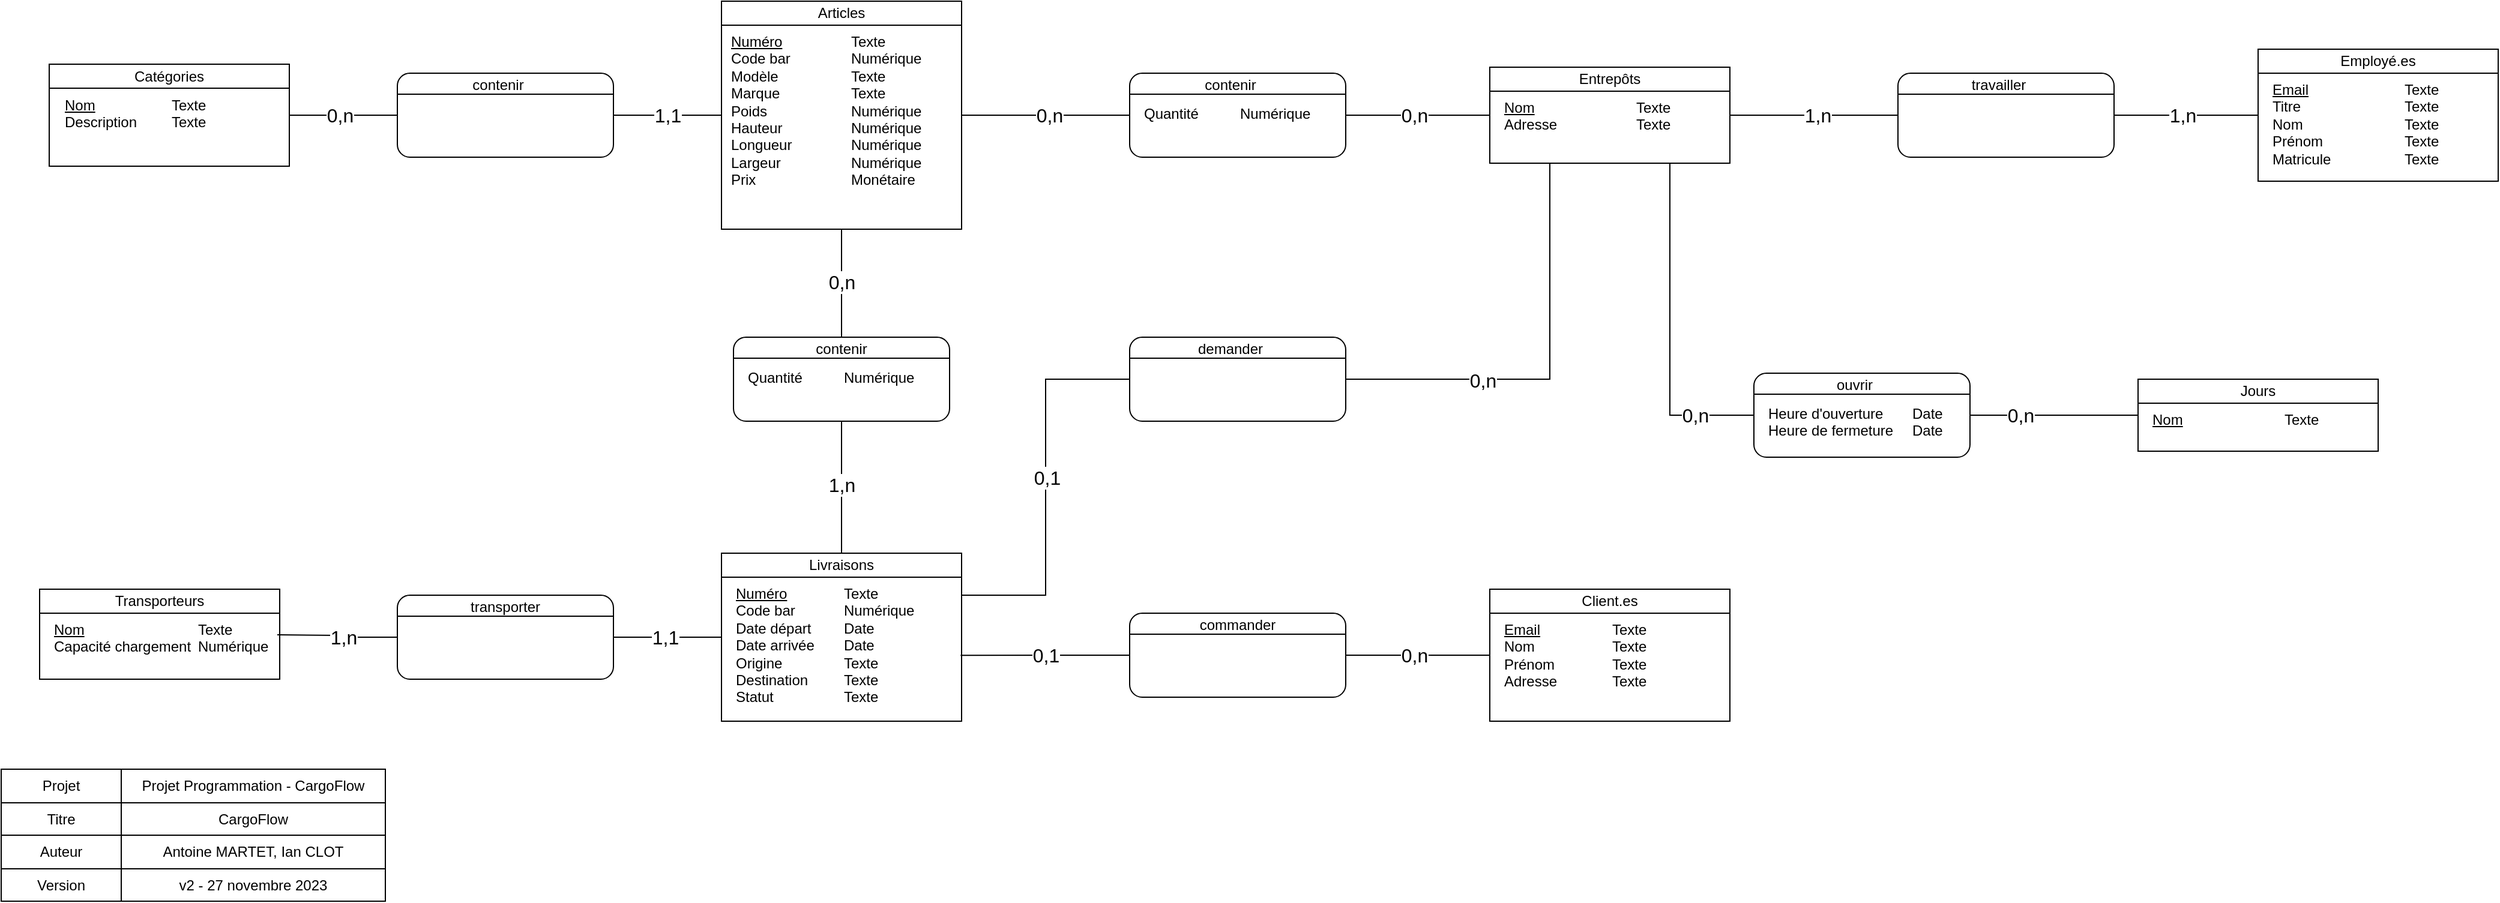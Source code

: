<mxfile version="22.0.2" type="device">
  <diagram name="Page-1" id="2ca16b54-16f6-2749-3443-fa8db7711227">
    <mxGraphModel dx="838" dy="982" grid="1" gridSize="10" guides="1" tooltips="1" connect="1" arrows="1" fold="1" page="1" pageScale="1" pageWidth="1100" pageHeight="850" background="#ffffff" math="0" shadow="0">
      <root>
        <mxCell id="0" />
        <mxCell id="1" parent="0" />
        <mxCell id="2ed32ef02a7f4228-1" value="&lt;div style=&quot;box-sizing: border-box ; width: 100% ; padding: 2px&quot;&gt;&lt;br&gt;&lt;/div&gt;" style="verticalAlign=top;align=center;overflow=fill;html=1;rounded=0;shadow=0;comic=0;labelBackgroundColor=none;strokeColor=#000000;strokeWidth=1;fillColor=#ffffff;fontFamily=Verdana;fontSize=12;fontColor=#000000;" parent="1" vertex="1">
          <mxGeometry x="90" y="102.5" width="200" height="85" as="geometry" />
        </mxCell>
        <mxCell id="2ed32ef02a7f4228-18" style="edgeStyle=orthogonalEdgeStyle;html=1;labelBackgroundColor=none;startArrow=none;endArrow=none;fontFamily=Verdana;fontSize=12;align=left;exitX=1;exitY=0.5;exitDx=0;exitDy=0;entryX=0;entryY=0.5;entryDx=0;entryDy=0;startFill=0;endFill=0;rounded=0;" parent="1" source="2ed32ef02a7f4228-1" target="Gy9qdy7r6_L6vcuzWhop-12" edge="1">
          <mxGeometry relative="1" as="geometry">
            <mxPoint x="410" y="145" as="targetPoint" />
          </mxGeometry>
        </mxCell>
        <mxCell id="Gy9qdy7r6_L6vcuzWhop-9" value="0,n" style="text;html=1;resizable=0;points=[];align=center;verticalAlign=middle;labelBackgroundColor=#ffffff;direction=south;fontSize=16;" parent="2ed32ef02a7f4228-18" vertex="1" connectable="0">
          <mxGeometry x="-0.77" y="-1" relative="1" as="geometry">
            <mxPoint x="31" y="-1" as="offset" />
          </mxGeometry>
        </mxCell>
        <mxCell id="Gy9qdy7r6_L6vcuzWhop-12" value="&lt;div style=&quot;box-sizing: border-box ; width: 100% ; padding: 2px&quot;&gt;&lt;br&gt;&lt;/div&gt;" style="verticalAlign=top;align=center;overflow=fill;html=1;rounded=1;shadow=0;comic=0;labelBackgroundColor=none;strokeColor=#000000;strokeWidth=1;fillColor=#ffffff;fontFamily=Verdana;fontSize=12;fontColor=#000000;" parent="1" vertex="1">
          <mxGeometry x="380" y="110" width="180" height="70" as="geometry" />
        </mxCell>
        <mxCell id="Gy9qdy7r6_L6vcuzWhop-17" value="" style="edgeStyle=orthogonalEdgeStyle;rounded=0;orthogonalLoop=1;jettySize=auto;html=1;startArrow=none;startFill=0;endArrow=none;endFill=0;" parent="1" source="Gy9qdy7r6_L6vcuzWhop-16" target="Gy9qdy7r6_L6vcuzWhop-12" edge="1">
          <mxGeometry relative="1" as="geometry" />
        </mxCell>
        <mxCell id="Gy9qdy7r6_L6vcuzWhop-19" value="1,1" style="text;html=1;resizable=0;points=[];align=center;verticalAlign=middle;labelBackgroundColor=#ffffff;fontSize=16;" parent="Gy9qdy7r6_L6vcuzWhop-17" vertex="1" connectable="0">
          <mxGeometry x="-0.646" relative="1" as="geometry">
            <mxPoint x="-29" as="offset" />
          </mxGeometry>
        </mxCell>
        <mxCell id="Gy9qdy7r6_L6vcuzWhop-16" value="&lt;div style=&quot;box-sizing: border-box ; width: 100% ; padding: 2px&quot;&gt;&lt;br&gt;&lt;/div&gt;" style="verticalAlign=top;align=center;overflow=fill;html=1;rounded=0;shadow=0;comic=0;labelBackgroundColor=none;strokeColor=#000000;strokeWidth=1;fillColor=#ffffff;fontFamily=Verdana;fontSize=12;fontColor=#000000;" parent="1" vertex="1">
          <mxGeometry x="650" y="50" width="200" height="190" as="geometry" />
        </mxCell>
        <mxCell id="SjU_2BTI9DgWFUzOwO9X-2" value="Catégories" style="rounded=0;whiteSpace=wrap;html=1;" parent="1" vertex="1">
          <mxGeometry x="90" y="102.5" width="200" height="20" as="geometry" />
        </mxCell>
        <mxCell id="SjU_2BTI9DgWFUzOwO9X-3" value="Articles" style="rounded=0;whiteSpace=wrap;html=1;" parent="1" vertex="1">
          <mxGeometry x="650" y="50" width="200" height="20" as="geometry" />
        </mxCell>
        <mxCell id="SjU_2BTI9DgWFUzOwO9X-4" value="&lt;u&gt;Nom&lt;/u&gt;&lt;br&gt;Description" style="text;html=1;strokeColor=none;fillColor=none;align=left;verticalAlign=top;whiteSpace=wrap;rounded=0;" parent="1" vertex="1">
          <mxGeometry x="101" y="122.5" width="90" height="55" as="geometry" />
        </mxCell>
        <mxCell id="SjU_2BTI9DgWFUzOwO9X-6" value="Texte&lt;br&gt;Texte" style="text;html=1;strokeColor=none;fillColor=none;align=left;verticalAlign=top;whiteSpace=wrap;rounded=0;" parent="1" vertex="1">
          <mxGeometry x="190" y="122.5" width="100" height="55" as="geometry" />
        </mxCell>
        <mxCell id="SjU_2BTI9DgWFUzOwO9X-8" value="&lt;u&gt;Numéro&lt;/u&gt;&lt;br&gt;Code bar&lt;br&gt;Modèle&lt;br&gt;Marque&lt;br&gt;Poids&lt;br&gt;Hauteur&lt;br&gt;Longueur&lt;br&gt;Largeur&lt;br&gt;Prix" style="text;html=1;strokeColor=none;fillColor=none;align=left;verticalAlign=top;whiteSpace=wrap;rounded=0;" parent="1" vertex="1">
          <mxGeometry x="656" y="70" width="94" height="160" as="geometry" />
        </mxCell>
        <mxCell id="SjU_2BTI9DgWFUzOwO9X-10" value="Texte&lt;br&gt;Numérique&lt;br&gt;Texte&lt;br&gt;Texte&lt;br&gt;Numérique&lt;br&gt;Numérique&lt;br&gt;Numérique&lt;br&gt;Numérique&lt;br&gt;Monétaire" style="text;html=1;strokeColor=none;fillColor=none;align=left;verticalAlign=top;whiteSpace=wrap;rounded=0;" parent="1" vertex="1">
          <mxGeometry x="756" y="70" width="90" height="160" as="geometry" />
        </mxCell>
        <mxCell id="SjU_2BTI9DgWFUzOwO9X-13" value="" style="endArrow=none;html=1;entryX=1;entryY=0.25;entryDx=0;entryDy=0;exitX=0;exitY=0.25;exitDx=0;exitDy=0;" parent="1" source="Gy9qdy7r6_L6vcuzWhop-12" target="Gy9qdy7r6_L6vcuzWhop-12" edge="1">
          <mxGeometry width="50" height="50" relative="1" as="geometry">
            <mxPoint x="100" y="260" as="sourcePoint" />
            <mxPoint x="150" y="210" as="targetPoint" />
          </mxGeometry>
        </mxCell>
        <mxCell id="SjU_2BTI9DgWFUzOwO9X-14" value="contenir" style="text;html=1;strokeColor=none;fillColor=none;align=center;verticalAlign=middle;whiteSpace=wrap;rounded=0;" parent="1" vertex="1">
          <mxGeometry x="404" y="110" width="120" height="20" as="geometry" />
        </mxCell>
        <mxCell id="T0Hc3pSAEqjk6suuljC6-1" value="" style="shape=table;html=1;whiteSpace=wrap;startSize=0;container=1;collapsible=0;childLayout=tableLayout;" parent="1" vertex="1">
          <mxGeometry x="50" y="690" width="320" height="110" as="geometry" />
        </mxCell>
        <mxCell id="T0Hc3pSAEqjk6suuljC6-2" value="" style="shape=partialRectangle;html=1;whiteSpace=wrap;collapsible=0;dropTarget=0;pointerEvents=0;fillColor=none;top=0;left=0;bottom=0;right=0;points=[[0,0.5],[1,0.5]];portConstraint=eastwest;" parent="T0Hc3pSAEqjk6suuljC6-1" vertex="1">
          <mxGeometry width="320" height="28" as="geometry" />
        </mxCell>
        <mxCell id="T0Hc3pSAEqjk6suuljC6-3" value="Projet" style="shape=partialRectangle;html=1;whiteSpace=wrap;connectable=0;overflow=hidden;fillColor=none;top=0;left=0;bottom=0;right=0;" parent="T0Hc3pSAEqjk6suuljC6-2" vertex="1">
          <mxGeometry width="100" height="28" as="geometry">
            <mxRectangle width="100" height="28" as="alternateBounds" />
          </mxGeometry>
        </mxCell>
        <mxCell id="T0Hc3pSAEqjk6suuljC6-4" value="Projet Programmation - CargoFlow" style="shape=partialRectangle;html=1;whiteSpace=wrap;connectable=0;overflow=hidden;fillColor=none;top=0;left=0;bottom=0;right=0;" parent="T0Hc3pSAEqjk6suuljC6-2" vertex="1">
          <mxGeometry x="100" width="220" height="28" as="geometry">
            <mxRectangle width="220" height="28" as="alternateBounds" />
          </mxGeometry>
        </mxCell>
        <mxCell id="T0Hc3pSAEqjk6suuljC6-5" value="" style="shape=partialRectangle;html=1;whiteSpace=wrap;collapsible=0;dropTarget=0;pointerEvents=0;fillColor=none;top=0;left=0;bottom=0;right=0;points=[[0,0.5],[1,0.5]];portConstraint=eastwest;" parent="T0Hc3pSAEqjk6suuljC6-1" vertex="1">
          <mxGeometry y="28" width="320" height="27" as="geometry" />
        </mxCell>
        <mxCell id="T0Hc3pSAEqjk6suuljC6-6" value="Titre" style="shape=partialRectangle;html=1;whiteSpace=wrap;connectable=0;overflow=hidden;fillColor=none;top=0;left=0;bottom=0;right=0;" parent="T0Hc3pSAEqjk6suuljC6-5" vertex="1">
          <mxGeometry width="100" height="27" as="geometry">
            <mxRectangle width="100" height="27" as="alternateBounds" />
          </mxGeometry>
        </mxCell>
        <mxCell id="T0Hc3pSAEqjk6suuljC6-7" value="CargoFlow" style="shape=partialRectangle;html=1;whiteSpace=wrap;connectable=0;overflow=hidden;fillColor=none;top=0;left=0;bottom=0;right=0;" parent="T0Hc3pSAEqjk6suuljC6-5" vertex="1">
          <mxGeometry x="100" width="220" height="27" as="geometry">
            <mxRectangle width="220" height="27" as="alternateBounds" />
          </mxGeometry>
        </mxCell>
        <mxCell id="T0Hc3pSAEqjk6suuljC6-8" value="" style="shape=partialRectangle;html=1;whiteSpace=wrap;collapsible=0;dropTarget=0;pointerEvents=0;fillColor=none;top=0;left=0;bottom=0;right=0;points=[[0,0.5],[1,0.5]];portConstraint=eastwest;" parent="T0Hc3pSAEqjk6suuljC6-1" vertex="1">
          <mxGeometry y="55" width="320" height="28" as="geometry" />
        </mxCell>
        <mxCell id="T0Hc3pSAEqjk6suuljC6-9" value="Auteur" style="shape=partialRectangle;html=1;whiteSpace=wrap;connectable=0;overflow=hidden;fillColor=none;top=0;left=0;bottom=0;right=0;" parent="T0Hc3pSAEqjk6suuljC6-8" vertex="1">
          <mxGeometry width="100" height="28" as="geometry">
            <mxRectangle width="100" height="28" as="alternateBounds" />
          </mxGeometry>
        </mxCell>
        <mxCell id="T0Hc3pSAEqjk6suuljC6-10" value="Antoine MARTET, Ian CLOT" style="shape=partialRectangle;html=1;whiteSpace=wrap;connectable=0;overflow=hidden;fillColor=none;top=0;left=0;bottom=0;right=0;" parent="T0Hc3pSAEqjk6suuljC6-8" vertex="1">
          <mxGeometry x="100" width="220" height="28" as="geometry">
            <mxRectangle width="220" height="28" as="alternateBounds" />
          </mxGeometry>
        </mxCell>
        <mxCell id="T0Hc3pSAEqjk6suuljC6-11" value="" style="shape=partialRectangle;html=1;whiteSpace=wrap;collapsible=0;dropTarget=0;pointerEvents=0;fillColor=none;top=0;left=0;bottom=0;right=0;points=[[0,0.5],[1,0.5]];portConstraint=eastwest;" parent="T0Hc3pSAEqjk6suuljC6-1" vertex="1">
          <mxGeometry y="83" width="320" height="27" as="geometry" />
        </mxCell>
        <mxCell id="T0Hc3pSAEqjk6suuljC6-12" value="Version" style="shape=partialRectangle;html=1;whiteSpace=wrap;connectable=0;overflow=hidden;fillColor=none;top=0;left=0;bottom=0;right=0;" parent="T0Hc3pSAEqjk6suuljC6-11" vertex="1">
          <mxGeometry width="100" height="27" as="geometry">
            <mxRectangle width="100" height="27" as="alternateBounds" />
          </mxGeometry>
        </mxCell>
        <mxCell id="T0Hc3pSAEqjk6suuljC6-13" value="v2 - 27 novembre 2023" style="shape=partialRectangle;html=1;whiteSpace=wrap;connectable=0;overflow=hidden;fillColor=none;top=0;left=0;bottom=0;right=0;" parent="T0Hc3pSAEqjk6suuljC6-11" vertex="1">
          <mxGeometry x="100" width="220" height="27" as="geometry">
            <mxRectangle width="220" height="27" as="alternateBounds" />
          </mxGeometry>
        </mxCell>
        <mxCell id="R8tKFMvCGS2btZRlcv_9-1" value="&lt;div style=&quot;box-sizing: border-box ; width: 100% ; padding: 2px&quot;&gt;&lt;br&gt;&lt;/div&gt;" style="verticalAlign=top;align=center;overflow=fill;html=1;rounded=1;shadow=0;comic=0;labelBackgroundColor=none;strokeColor=#000000;strokeWidth=1;fillColor=#ffffff;fontFamily=Verdana;fontSize=12;fontColor=#000000;" parent="1" vertex="1">
          <mxGeometry x="990" y="110" width="180" height="70" as="geometry" />
        </mxCell>
        <mxCell id="R8tKFMvCGS2btZRlcv_9-4" value="" style="endArrow=none;html=1;entryX=1;entryY=0.25;entryDx=0;entryDy=0;exitX=0;exitY=0.25;exitDx=0;exitDy=0;" parent="1" source="R8tKFMvCGS2btZRlcv_9-1" target="R8tKFMvCGS2btZRlcv_9-1" edge="1">
          <mxGeometry width="50" height="50" relative="1" as="geometry">
            <mxPoint x="710" y="260" as="sourcePoint" />
            <mxPoint x="760" y="210" as="targetPoint" />
          </mxGeometry>
        </mxCell>
        <mxCell id="R8tKFMvCGS2btZRlcv_9-5" value="contenir" style="text;html=1;strokeColor=none;fillColor=none;align=center;verticalAlign=middle;whiteSpace=wrap;rounded=0;" parent="1" vertex="1">
          <mxGeometry x="1014" y="110" width="120" height="20" as="geometry" />
        </mxCell>
        <mxCell id="R8tKFMvCGS2btZRlcv_9-6" value="&lt;div style=&quot;box-sizing: border-box ; width: 100% ; padding: 2px&quot;&gt;&lt;br&gt;&lt;/div&gt;" style="verticalAlign=top;align=center;overflow=fill;html=1;rounded=1;shadow=0;comic=0;labelBackgroundColor=none;strokeColor=#000000;strokeWidth=1;fillColor=#ffffff;fontFamily=Verdana;fontSize=12;fontColor=#000000;" parent="1" vertex="1">
          <mxGeometry x="660" y="330" width="180" height="70" as="geometry" />
        </mxCell>
        <mxCell id="R8tKFMvCGS2btZRlcv_9-9" value="" style="endArrow=none;html=1;entryX=1;entryY=0.25;entryDx=0;entryDy=0;exitX=0;exitY=0.25;exitDx=0;exitDy=0;" parent="1" source="R8tKFMvCGS2btZRlcv_9-6" target="R8tKFMvCGS2btZRlcv_9-6" edge="1">
          <mxGeometry width="50" height="50" relative="1" as="geometry">
            <mxPoint x="380" y="480" as="sourcePoint" />
            <mxPoint x="430" y="430" as="targetPoint" />
          </mxGeometry>
        </mxCell>
        <mxCell id="R8tKFMvCGS2btZRlcv_9-10" value="contenir" style="text;html=1;strokeColor=none;fillColor=none;align=center;verticalAlign=middle;whiteSpace=wrap;rounded=0;" parent="1" vertex="1">
          <mxGeometry x="690" y="330" width="120" height="20" as="geometry" />
        </mxCell>
        <mxCell id="R8tKFMvCGS2btZRlcv_9-11" value="&lt;div style=&quot;box-sizing: border-box ; width: 100% ; padding: 2px&quot;&gt;&lt;br&gt;&lt;/div&gt;" style="verticalAlign=top;align=center;overflow=fill;html=1;rounded=1;shadow=0;comic=0;labelBackgroundColor=none;strokeColor=#000000;strokeWidth=1;fillColor=#ffffff;fontFamily=Verdana;fontSize=12;fontColor=#000000;" parent="1" vertex="1">
          <mxGeometry x="990" y="560" width="180" height="70" as="geometry" />
        </mxCell>
        <mxCell id="R8tKFMvCGS2btZRlcv_9-14" value="" style="endArrow=none;html=1;entryX=1;entryY=0.25;entryDx=0;entryDy=0;exitX=0;exitY=0.25;exitDx=0;exitDy=0;" parent="1" source="R8tKFMvCGS2btZRlcv_9-11" target="R8tKFMvCGS2btZRlcv_9-11" edge="1">
          <mxGeometry width="50" height="50" relative="1" as="geometry">
            <mxPoint x="702" y="680" as="sourcePoint" />
            <mxPoint x="752" y="630" as="targetPoint" />
          </mxGeometry>
        </mxCell>
        <mxCell id="R8tKFMvCGS2btZRlcv_9-15" value="commander" style="text;html=1;strokeColor=none;fillColor=none;align=center;verticalAlign=middle;whiteSpace=wrap;rounded=0;" parent="1" vertex="1">
          <mxGeometry x="1020" y="560" width="120" height="20" as="geometry" />
        </mxCell>
        <mxCell id="R8tKFMvCGS2btZRlcv_9-16" value="&lt;div style=&quot;box-sizing: border-box ; width: 100% ; padding: 2px&quot;&gt;&lt;br&gt;&lt;/div&gt;" style="verticalAlign=top;align=center;overflow=fill;html=1;rounded=1;shadow=0;comic=0;labelBackgroundColor=none;strokeColor=#000000;strokeWidth=1;fillColor=#ffffff;fontFamily=Verdana;fontSize=12;fontColor=#000000;" parent="1" vertex="1">
          <mxGeometry x="990" y="330" width="180" height="70" as="geometry" />
        </mxCell>
        <mxCell id="R8tKFMvCGS2btZRlcv_9-19" value="" style="endArrow=none;html=1;entryX=1;entryY=0.25;entryDx=0;entryDy=0;exitX=0;exitY=0.25;exitDx=0;exitDy=0;" parent="1" source="R8tKFMvCGS2btZRlcv_9-16" target="R8tKFMvCGS2btZRlcv_9-16" edge="1">
          <mxGeometry width="50" height="50" relative="1" as="geometry">
            <mxPoint x="710" y="480" as="sourcePoint" />
            <mxPoint x="760" y="430" as="targetPoint" />
          </mxGeometry>
        </mxCell>
        <mxCell id="R8tKFMvCGS2btZRlcv_9-20" value="demander" style="text;html=1;strokeColor=none;fillColor=none;align=center;verticalAlign=middle;whiteSpace=wrap;rounded=0;" parent="1" vertex="1">
          <mxGeometry x="1014" y="330" width="120" height="20" as="geometry" />
        </mxCell>
        <mxCell id="R8tKFMvCGS2btZRlcv_9-21" value="&lt;div style=&quot;box-sizing: border-box ; width: 100% ; padding: 2px&quot;&gt;&lt;br&gt;&lt;/div&gt;" style="verticalAlign=top;align=center;overflow=fill;html=1;rounded=0;shadow=0;comic=0;labelBackgroundColor=none;strokeColor=#000000;strokeWidth=1;fillColor=#ffffff;fontFamily=Verdana;fontSize=12;fontColor=#000000;" parent="1" vertex="1">
          <mxGeometry x="650" y="510" width="200" height="140" as="geometry" />
        </mxCell>
        <mxCell id="R8tKFMvCGS2btZRlcv_9-22" value="Livraisons" style="rounded=0;whiteSpace=wrap;html=1;" parent="1" vertex="1">
          <mxGeometry x="650" y="510" width="200" height="20" as="geometry" />
        </mxCell>
        <mxCell id="R8tKFMvCGS2btZRlcv_9-23" value="&lt;u&gt;Numéro&lt;/u&gt;&lt;br&gt;Code bar&lt;br&gt;Date départ&lt;br&gt;Date arrivée&lt;br&gt;Origine&lt;br&gt;Destination&lt;br&gt;Statut" style="text;html=1;strokeColor=none;fillColor=none;align=left;verticalAlign=top;whiteSpace=wrap;rounded=0;" parent="1" vertex="1">
          <mxGeometry x="660" y="530" width="90" height="110" as="geometry" />
        </mxCell>
        <mxCell id="R8tKFMvCGS2btZRlcv_9-24" value="Texte&lt;br&gt;Numérique&lt;br&gt;Date&lt;br&gt;Date&lt;br&gt;Texte&lt;br&gt;Texte&lt;br&gt;Texte" style="text;html=1;strokeColor=none;fillColor=none;align=left;verticalAlign=top;whiteSpace=wrap;rounded=0;" parent="1" vertex="1">
          <mxGeometry x="750" y="530" width="90" height="110" as="geometry" />
        </mxCell>
        <mxCell id="R8tKFMvCGS2btZRlcv_9-25" value="&lt;div style=&quot;box-sizing: border-box ; width: 100% ; padding: 2px&quot;&gt;&lt;br&gt;&lt;/div&gt;" style="verticalAlign=top;align=center;overflow=fill;html=1;rounded=0;shadow=0;comic=0;labelBackgroundColor=none;strokeColor=#000000;strokeWidth=1;fillColor=#ffffff;fontFamily=Verdana;fontSize=12;fontColor=#000000;" parent="1" vertex="1">
          <mxGeometry x="1290" y="105" width="200" height="80" as="geometry" />
        </mxCell>
        <mxCell id="R8tKFMvCGS2btZRlcv_9-26" value="Entrepôts" style="rounded=0;whiteSpace=wrap;html=1;" parent="1" vertex="1">
          <mxGeometry x="1290" y="105" width="200" height="20" as="geometry" />
        </mxCell>
        <mxCell id="R8tKFMvCGS2btZRlcv_9-27" value="&lt;u&gt;Nom&lt;/u&gt;&lt;br&gt;Adresse" style="text;html=1;strokeColor=none;fillColor=none;align=left;verticalAlign=top;whiteSpace=wrap;rounded=0;" parent="1" vertex="1">
          <mxGeometry x="1300" y="125" width="110" height="40" as="geometry" />
        </mxCell>
        <mxCell id="R8tKFMvCGS2btZRlcv_9-28" value="Texte&lt;br&gt;Texte" style="text;html=1;strokeColor=none;fillColor=none;align=left;verticalAlign=top;whiteSpace=wrap;rounded=0;" parent="1" vertex="1">
          <mxGeometry x="1410" y="125" width="70" height="50" as="geometry" />
        </mxCell>
        <mxCell id="R8tKFMvCGS2btZRlcv_9-29" value="&lt;div style=&quot;box-sizing: border-box ; width: 100% ; padding: 2px&quot;&gt;&lt;br&gt;&lt;/div&gt;" style="verticalAlign=top;align=center;overflow=fill;html=1;rounded=0;shadow=0;comic=0;labelBackgroundColor=none;strokeColor=#000000;strokeWidth=1;fillColor=#ffffff;fontFamily=Verdana;fontSize=12;fontColor=#000000;" parent="1" vertex="1">
          <mxGeometry x="1290" y="540" width="200" height="110" as="geometry" />
        </mxCell>
        <mxCell id="R8tKFMvCGS2btZRlcv_9-30" value="Client.es" style="rounded=0;whiteSpace=wrap;html=1;" parent="1" vertex="1">
          <mxGeometry x="1290" y="540" width="200" height="20" as="geometry" />
        </mxCell>
        <mxCell id="R8tKFMvCGS2btZRlcv_9-31" value="&lt;u&gt;Email&lt;/u&gt;&lt;br&gt;Nom&lt;br&gt;Prénom&lt;br&gt;Adresse" style="text;html=1;strokeColor=none;fillColor=none;align=left;verticalAlign=top;whiteSpace=wrap;rounded=0;" parent="1" vertex="1">
          <mxGeometry x="1300" y="560" width="90" height="80" as="geometry" />
        </mxCell>
        <mxCell id="R8tKFMvCGS2btZRlcv_9-32" value="Texte&lt;br&gt;Texte&lt;br&gt;Texte&lt;br&gt;Texte" style="text;html=1;strokeColor=none;fillColor=none;align=left;verticalAlign=top;whiteSpace=wrap;rounded=0;" parent="1" vertex="1">
          <mxGeometry x="1390" y="560" width="100" height="80" as="geometry" />
        </mxCell>
        <mxCell id="R8tKFMvCGS2btZRlcv_9-33" value="" style="edgeStyle=orthogonalEdgeStyle;rounded=0;orthogonalLoop=1;jettySize=auto;html=1;startArrow=none;startFill=0;endArrow=none;endFill=0;exitX=0.5;exitY=1;exitDx=0;exitDy=0;entryX=0.5;entryY=0;entryDx=0;entryDy=0;" parent="1" source="Gy9qdy7r6_L6vcuzWhop-16" target="R8tKFMvCGS2btZRlcv_9-6" edge="1">
          <mxGeometry relative="1" as="geometry">
            <mxPoint x="720" y="280" as="sourcePoint" />
            <mxPoint x="590" y="280" as="targetPoint" />
          </mxGeometry>
        </mxCell>
        <mxCell id="R8tKFMvCGS2btZRlcv_9-34" value="0,n" style="text;html=1;resizable=0;points=[];align=center;verticalAlign=middle;labelBackgroundColor=#ffffff;fontSize=16;" parent="R8tKFMvCGS2btZRlcv_9-33" vertex="1" connectable="0">
          <mxGeometry x="-0.646" relative="1" as="geometry">
            <mxPoint y="28" as="offset" />
          </mxGeometry>
        </mxCell>
        <mxCell id="R8tKFMvCGS2btZRlcv_9-35" value="" style="edgeStyle=orthogonalEdgeStyle;rounded=0;orthogonalLoop=1;jettySize=auto;html=1;startArrow=none;startFill=0;endArrow=none;endFill=0;exitX=0.5;exitY=1;exitDx=0;exitDy=0;entryX=0.5;entryY=0;entryDx=0;entryDy=0;" parent="1" source="R8tKFMvCGS2btZRlcv_9-6" target="R8tKFMvCGS2btZRlcv_9-22" edge="1">
          <mxGeometry relative="1" as="geometry">
            <mxPoint x="734" y="440" as="sourcePoint" />
            <mxPoint x="604" y="440" as="targetPoint" />
          </mxGeometry>
        </mxCell>
        <mxCell id="R8tKFMvCGS2btZRlcv_9-36" value="1,n" style="text;html=1;resizable=0;points=[];align=center;verticalAlign=middle;labelBackgroundColor=#ffffff;fontSize=16;" parent="R8tKFMvCGS2btZRlcv_9-35" vertex="1" connectable="0">
          <mxGeometry x="-0.646" relative="1" as="geometry">
            <mxPoint y="33" as="offset" />
          </mxGeometry>
        </mxCell>
        <mxCell id="R8tKFMvCGS2btZRlcv_9-37" value="" style="edgeStyle=orthogonalEdgeStyle;rounded=0;orthogonalLoop=1;jettySize=auto;html=1;startArrow=none;startFill=0;endArrow=none;endFill=0;exitX=0.25;exitY=1;exitDx=0;exitDy=0;entryX=1;entryY=0.5;entryDx=0;entryDy=0;" parent="1" source="R8tKFMvCGS2btZRlcv_9-25" target="R8tKFMvCGS2btZRlcv_9-16" edge="1">
          <mxGeometry relative="1" as="geometry">
            <mxPoint x="1440" y="250" as="sourcePoint" />
            <mxPoint x="1230" y="360" as="targetPoint" />
          </mxGeometry>
        </mxCell>
        <mxCell id="R8tKFMvCGS2btZRlcv_9-38" value="0,n" style="text;html=1;resizable=0;points=[];align=center;verticalAlign=middle;labelBackgroundColor=#ffffff;fontSize=16;" parent="R8tKFMvCGS2btZRlcv_9-37" vertex="1" connectable="0">
          <mxGeometry x="-0.646" relative="1" as="geometry">
            <mxPoint x="-56" y="119" as="offset" />
          </mxGeometry>
        </mxCell>
        <mxCell id="R8tKFMvCGS2btZRlcv_9-39" value="" style="edgeStyle=orthogonalEdgeStyle;rounded=0;orthogonalLoop=1;jettySize=auto;html=1;startArrow=none;startFill=0;endArrow=none;endFill=0;exitX=0;exitY=0.5;exitDx=0;exitDy=0;entryX=1;entryY=0.25;entryDx=0;entryDy=0;" parent="1" source="R8tKFMvCGS2btZRlcv_9-16" target="R8tKFMvCGS2btZRlcv_9-21" edge="1">
          <mxGeometry relative="1" as="geometry">
            <mxPoint x="790" y="200" as="sourcePoint" />
            <mxPoint x="754" y="330" as="targetPoint" />
          </mxGeometry>
        </mxCell>
        <mxCell id="R8tKFMvCGS2btZRlcv_9-40" value="0,1" style="text;html=1;resizable=0;points=[];align=center;verticalAlign=middle;labelBackgroundColor=#ffffff;fontSize=16;" parent="R8tKFMvCGS2btZRlcv_9-39" vertex="1" connectable="0">
          <mxGeometry x="-0.646" relative="1" as="geometry">
            <mxPoint x="-13" y="82" as="offset" />
          </mxGeometry>
        </mxCell>
        <mxCell id="R8tKFMvCGS2btZRlcv_9-41" value="" style="edgeStyle=orthogonalEdgeStyle;rounded=0;orthogonalLoop=1;jettySize=auto;html=1;startArrow=none;startFill=0;endArrow=none;endFill=0;exitX=0;exitY=0.5;exitDx=0;exitDy=0;entryX=1;entryY=0.5;entryDx=0;entryDy=0;" parent="1" source="R8tKFMvCGS2btZRlcv_9-29" target="R8tKFMvCGS2btZRlcv_9-11" edge="1">
          <mxGeometry relative="1" as="geometry">
            <mxPoint x="1310" y="415" as="sourcePoint" />
            <mxPoint x="1180" y="415" as="targetPoint" />
          </mxGeometry>
        </mxCell>
        <mxCell id="R8tKFMvCGS2btZRlcv_9-42" value="0,n" style="text;html=1;resizable=0;points=[];align=center;verticalAlign=middle;labelBackgroundColor=#ffffff;fontSize=16;" parent="R8tKFMvCGS2btZRlcv_9-41" vertex="1" connectable="0">
          <mxGeometry x="-0.646" relative="1" as="geometry">
            <mxPoint x="-42" as="offset" />
          </mxGeometry>
        </mxCell>
        <mxCell id="R8tKFMvCGS2btZRlcv_9-43" value="" style="edgeStyle=orthogonalEdgeStyle;rounded=0;orthogonalLoop=1;jettySize=auto;html=1;startArrow=none;startFill=0;endArrow=none;endFill=0;exitX=0;exitY=0.5;exitDx=0;exitDy=0;entryX=0.996;entryY=0.608;entryDx=0;entryDy=0;entryPerimeter=0;" parent="1" source="R8tKFMvCGS2btZRlcv_9-11" target="R8tKFMvCGS2btZRlcv_9-21" edge="1">
          <mxGeometry relative="1" as="geometry">
            <mxPoint x="700" y="165" as="sourcePoint" />
            <mxPoint x="800" y="690" as="targetPoint" />
          </mxGeometry>
        </mxCell>
        <mxCell id="R8tKFMvCGS2btZRlcv_9-44" value="0,1" style="text;html=1;resizable=0;points=[];align=center;verticalAlign=middle;labelBackgroundColor=#ffffff;fontSize=16;" parent="R8tKFMvCGS2btZRlcv_9-43" vertex="1" connectable="0">
          <mxGeometry x="-0.646" relative="1" as="geometry">
            <mxPoint x="-45" as="offset" />
          </mxGeometry>
        </mxCell>
        <mxCell id="R8tKFMvCGS2btZRlcv_9-45" value="" style="edgeStyle=orthogonalEdgeStyle;rounded=0;orthogonalLoop=1;jettySize=auto;html=1;startArrow=none;startFill=0;endArrow=none;endFill=0;exitX=0;exitY=0.5;exitDx=0;exitDy=0;entryX=1;entryY=0.5;entryDx=0;entryDy=0;" parent="1" source="R8tKFMvCGS2btZRlcv_9-1" target="Gy9qdy7r6_L6vcuzWhop-16" edge="1">
          <mxGeometry relative="1" as="geometry">
            <mxPoint x="690" y="155" as="sourcePoint" />
            <mxPoint x="930" y="100" as="targetPoint" />
          </mxGeometry>
        </mxCell>
        <mxCell id="R8tKFMvCGS2btZRlcv_9-46" value="0,n" style="text;html=1;resizable=0;points=[];align=center;verticalAlign=middle;labelBackgroundColor=#ffffff;fontSize=16;" parent="R8tKFMvCGS2btZRlcv_9-45" vertex="1" connectable="0">
          <mxGeometry x="-0.646" relative="1" as="geometry">
            <mxPoint x="-42" as="offset" />
          </mxGeometry>
        </mxCell>
        <mxCell id="R8tKFMvCGS2btZRlcv_9-47" value="" style="edgeStyle=orthogonalEdgeStyle;rounded=0;orthogonalLoop=1;jettySize=auto;html=1;startArrow=none;startFill=0;endArrow=none;endFill=0;exitX=0;exitY=0.5;exitDx=0;exitDy=0;entryX=1;entryY=0.5;entryDx=0;entryDy=0;" parent="1" source="R8tKFMvCGS2btZRlcv_9-25" target="R8tKFMvCGS2btZRlcv_9-1" edge="1">
          <mxGeometry relative="1" as="geometry">
            <mxPoint x="700" y="160" as="sourcePoint" />
            <mxPoint x="1200" y="205" as="targetPoint" />
          </mxGeometry>
        </mxCell>
        <mxCell id="R8tKFMvCGS2btZRlcv_9-48" value="0,n" style="text;html=1;resizable=0;points=[];align=center;verticalAlign=middle;labelBackgroundColor=#ffffff;fontSize=16;" parent="R8tKFMvCGS2btZRlcv_9-47" vertex="1" connectable="0">
          <mxGeometry x="-0.646" relative="1" as="geometry">
            <mxPoint x="-42" as="offset" />
          </mxGeometry>
        </mxCell>
        <mxCell id="R8tKFMvCGS2btZRlcv_9-49" value="&lt;div style=&quot;box-sizing: border-box ; width: 100% ; padding: 2px&quot;&gt;&lt;br&gt;&lt;/div&gt;" style="verticalAlign=top;align=center;overflow=fill;html=1;rounded=0;shadow=0;comic=0;labelBackgroundColor=none;strokeColor=#000000;strokeWidth=1;fillColor=#ffffff;fontFamily=Verdana;fontSize=12;fontColor=#000000;" parent="1" vertex="1">
          <mxGeometry x="82" y="540" width="200" height="75" as="geometry" />
        </mxCell>
        <mxCell id="R8tKFMvCGS2btZRlcv_9-50" value="Transporteurs" style="rounded=0;whiteSpace=wrap;html=1;" parent="1" vertex="1">
          <mxGeometry x="82" y="540" width="200" height="20" as="geometry" />
        </mxCell>
        <mxCell id="R8tKFMvCGS2btZRlcv_9-51" value="&lt;u&gt;Nom&lt;/u&gt;&lt;br&gt;Capacité chargement&lt;br&gt;" style="text;html=1;strokeColor=none;fillColor=none;align=left;verticalAlign=top;whiteSpace=wrap;rounded=0;" parent="1" vertex="1">
          <mxGeometry x="92" y="560" width="119" height="60" as="geometry" />
        </mxCell>
        <mxCell id="R8tKFMvCGS2btZRlcv_9-52" value="Texte&lt;br&gt;Numérique&lt;br&gt;" style="text;html=1;strokeColor=none;fillColor=none;align=left;verticalAlign=top;whiteSpace=wrap;rounded=0;" parent="1" vertex="1">
          <mxGeometry x="212" y="560" width="86" height="60" as="geometry" />
        </mxCell>
        <mxCell id="R8tKFMvCGS2btZRlcv_9-53" value="" style="edgeStyle=orthogonalEdgeStyle;rounded=0;orthogonalLoop=1;jettySize=auto;html=1;startArrow=none;startFill=0;endArrow=none;endFill=0;exitX=0;exitY=0.5;exitDx=0;exitDy=0;entryX=1;entryY=0.5;entryDx=0;entryDy=0;" parent="1" source="R8tKFMvCGS2btZRlcv_9-21" target="R8tKFMvCGS2btZRlcv_9-55" edge="1">
          <mxGeometry relative="1" as="geometry">
            <mxPoint x="940" y="670" as="sourcePoint" />
            <mxPoint x="710" y="650" as="targetPoint" />
          </mxGeometry>
        </mxCell>
        <mxCell id="R8tKFMvCGS2btZRlcv_9-54" value="1,1" style="text;html=1;resizable=0;points=[];align=center;verticalAlign=middle;labelBackgroundColor=#ffffff;fontSize=16;" parent="R8tKFMvCGS2btZRlcv_9-53" vertex="1" connectable="0">
          <mxGeometry x="-0.646" relative="1" as="geometry">
            <mxPoint x="-31" as="offset" />
          </mxGeometry>
        </mxCell>
        <mxCell id="R8tKFMvCGS2btZRlcv_9-55" value="&lt;div style=&quot;box-sizing: border-box ; width: 100% ; padding: 2px&quot;&gt;&lt;br&gt;&lt;/div&gt;" style="verticalAlign=top;align=center;overflow=fill;html=1;rounded=1;shadow=0;comic=0;labelBackgroundColor=none;strokeColor=#000000;strokeWidth=1;fillColor=#ffffff;fontFamily=Verdana;fontSize=12;fontColor=#000000;" parent="1" vertex="1">
          <mxGeometry x="380" y="545" width="180" height="70" as="geometry" />
        </mxCell>
        <mxCell id="R8tKFMvCGS2btZRlcv_9-56" value="" style="endArrow=none;html=1;entryX=1;entryY=0.25;entryDx=0;entryDy=0;exitX=0;exitY=0.25;exitDx=0;exitDy=0;" parent="1" source="R8tKFMvCGS2btZRlcv_9-55" target="R8tKFMvCGS2btZRlcv_9-55" edge="1">
          <mxGeometry width="50" height="50" relative="1" as="geometry">
            <mxPoint x="92" y="665" as="sourcePoint" />
            <mxPoint x="142" y="615" as="targetPoint" />
          </mxGeometry>
        </mxCell>
        <mxCell id="R8tKFMvCGS2btZRlcv_9-57" value="transporter" style="text;html=1;strokeColor=none;fillColor=none;align=center;verticalAlign=middle;whiteSpace=wrap;rounded=0;" parent="1" vertex="1">
          <mxGeometry x="410" y="545" width="120" height="20" as="geometry" />
        </mxCell>
        <mxCell id="R8tKFMvCGS2btZRlcv_9-58" value="" style="edgeStyle=orthogonalEdgeStyle;rounded=0;orthogonalLoop=1;jettySize=auto;html=1;startArrow=none;startFill=0;endArrow=none;endFill=0;exitX=0;exitY=0.5;exitDx=0;exitDy=0;" parent="1" source="R8tKFMvCGS2btZRlcv_9-55" edge="1">
          <mxGeometry relative="1" as="geometry">
            <mxPoint x="424" y="535" as="sourcePoint" />
            <mxPoint x="280" y="578" as="targetPoint" />
          </mxGeometry>
        </mxCell>
        <mxCell id="R8tKFMvCGS2btZRlcv_9-59" value="1,n" style="text;html=1;resizable=0;points=[];align=center;verticalAlign=middle;labelBackgroundColor=#ffffff;fontSize=16;" parent="R8tKFMvCGS2btZRlcv_9-58" vertex="1" connectable="0">
          <mxGeometry x="-0.646" relative="1" as="geometry">
            <mxPoint x="-27" as="offset" />
          </mxGeometry>
        </mxCell>
        <mxCell id="WwPp2PVggLIP35_iIN0L-3" value="Quantité" style="text;html=1;strokeColor=none;fillColor=none;align=left;verticalAlign=top;whiteSpace=wrap;rounded=0;" parent="1" vertex="1">
          <mxGeometry x="670" y="350" width="80" height="50" as="geometry" />
        </mxCell>
        <mxCell id="WwPp2PVggLIP35_iIN0L-4" value="Numérique" style="text;html=1;strokeColor=none;fillColor=none;align=left;verticalAlign=top;whiteSpace=wrap;rounded=0;" parent="1" vertex="1">
          <mxGeometry x="750" y="350" width="80" height="50" as="geometry" />
        </mxCell>
        <mxCell id="eiW-UOQ-0jk_p1NSyYOw-1" value="Quantité" style="text;html=1;strokeColor=none;fillColor=none;align=left;verticalAlign=top;whiteSpace=wrap;rounded=0;" parent="1" vertex="1">
          <mxGeometry x="1000" y="130" width="80" height="50" as="geometry" />
        </mxCell>
        <mxCell id="eiW-UOQ-0jk_p1NSyYOw-2" value="Numérique" style="text;html=1;strokeColor=none;fillColor=none;align=left;verticalAlign=top;whiteSpace=wrap;rounded=0;" parent="1" vertex="1">
          <mxGeometry x="1080" y="130" width="80" height="50" as="geometry" />
        </mxCell>
        <mxCell id="eo1DRijQcT4tzOyTvptb-1" value="&lt;div style=&quot;box-sizing: border-box ; width: 100% ; padding: 2px&quot;&gt;&lt;br&gt;&lt;/div&gt;" style="verticalAlign=top;align=center;overflow=fill;html=1;rounded=1;shadow=0;comic=0;labelBackgroundColor=none;strokeColor=#000000;strokeWidth=1;fillColor=#ffffff;fontFamily=Verdana;fontSize=12;fontColor=#000000;" parent="1" vertex="1">
          <mxGeometry x="1630" y="110" width="180" height="70" as="geometry" />
        </mxCell>
        <mxCell id="eo1DRijQcT4tzOyTvptb-2" value="" style="endArrow=none;html=1;entryX=1;entryY=0.25;entryDx=0;entryDy=0;exitX=0;exitY=0.25;exitDx=0;exitDy=0;" parent="1" source="eo1DRijQcT4tzOyTvptb-1" target="eo1DRijQcT4tzOyTvptb-1" edge="1">
          <mxGeometry width="50" height="50" relative="1" as="geometry">
            <mxPoint x="1350" y="260" as="sourcePoint" />
            <mxPoint x="1400" y="210" as="targetPoint" />
          </mxGeometry>
        </mxCell>
        <mxCell id="eo1DRijQcT4tzOyTvptb-3" value="travailler" style="text;html=1;strokeColor=none;fillColor=none;align=center;verticalAlign=middle;whiteSpace=wrap;rounded=0;" parent="1" vertex="1">
          <mxGeometry x="1654" y="110" width="120" height="20" as="geometry" />
        </mxCell>
        <mxCell id="eo1DRijQcT4tzOyTvptb-4" value="&lt;div style=&quot;box-sizing: border-box ; width: 100% ; padding: 2px&quot;&gt;&lt;br&gt;&lt;/div&gt;" style="verticalAlign=top;align=center;overflow=fill;html=1;rounded=0;shadow=0;comic=0;labelBackgroundColor=none;strokeColor=#000000;strokeWidth=1;fillColor=#ffffff;fontFamily=Verdana;fontSize=12;fontColor=#000000;" parent="1" vertex="1">
          <mxGeometry x="1930" y="90" width="200" height="110" as="geometry" />
        </mxCell>
        <mxCell id="eo1DRijQcT4tzOyTvptb-5" value="Employé.es" style="rounded=0;whiteSpace=wrap;html=1;" parent="1" vertex="1">
          <mxGeometry x="1930" y="90" width="200" height="20" as="geometry" />
        </mxCell>
        <mxCell id="eo1DRijQcT4tzOyTvptb-6" value="&lt;u&gt;Email&lt;br&gt;&lt;/u&gt;Titre&lt;br&gt;Nom&lt;br&gt;Prénom&lt;br&gt;Matricule" style="text;html=1;strokeColor=none;fillColor=none;align=left;verticalAlign=top;whiteSpace=wrap;rounded=0;" parent="1" vertex="1">
          <mxGeometry x="1940" y="110" width="110" height="70" as="geometry" />
        </mxCell>
        <mxCell id="eo1DRijQcT4tzOyTvptb-7" value="Texte&lt;br&gt;Texte&lt;br&gt;Texte&lt;br&gt;Texte&lt;br&gt;Texte" style="text;html=1;strokeColor=none;fillColor=none;align=left;verticalAlign=top;whiteSpace=wrap;rounded=0;" parent="1" vertex="1">
          <mxGeometry x="2050" y="110" width="80" height="80" as="geometry" />
        </mxCell>
        <mxCell id="eo1DRijQcT4tzOyTvptb-8" value="" style="edgeStyle=orthogonalEdgeStyle;rounded=0;orthogonalLoop=1;jettySize=auto;html=1;startArrow=none;startFill=0;endArrow=none;endFill=0;exitX=0;exitY=0.5;exitDx=0;exitDy=0;entryX=1;entryY=0.5;entryDx=0;entryDy=0;" parent="1" source="eo1DRijQcT4tzOyTvptb-1" target="R8tKFMvCGS2btZRlcv_9-25" edge="1">
          <mxGeometry relative="1" as="geometry">
            <mxPoint x="1376" y="155" as="sourcePoint" />
            <mxPoint x="1500" y="150" as="targetPoint" />
          </mxGeometry>
        </mxCell>
        <mxCell id="eo1DRijQcT4tzOyTvptb-9" value="1,n" style="text;html=1;resizable=0;points=[];align=center;verticalAlign=middle;labelBackgroundColor=#ffffff;fontSize=16;" parent="eo1DRijQcT4tzOyTvptb-8" vertex="1" connectable="0">
          <mxGeometry x="-0.646" relative="1" as="geometry">
            <mxPoint x="-42" as="offset" />
          </mxGeometry>
        </mxCell>
        <mxCell id="eo1DRijQcT4tzOyTvptb-10" value="" style="edgeStyle=orthogonalEdgeStyle;rounded=0;orthogonalLoop=1;jettySize=auto;html=1;startArrow=none;startFill=0;endArrow=none;endFill=0;exitX=0;exitY=0.5;exitDx=0;exitDy=0;entryX=1;entryY=0.5;entryDx=0;entryDy=0;" parent="1" source="eo1DRijQcT4tzOyTvptb-4" target="eo1DRijQcT4tzOyTvptb-1" edge="1">
          <mxGeometry relative="1" as="geometry">
            <mxPoint x="1340" y="160" as="sourcePoint" />
            <mxPoint x="1840" y="205" as="targetPoint" />
          </mxGeometry>
        </mxCell>
        <mxCell id="eo1DRijQcT4tzOyTvptb-11" value="1,n" style="text;html=1;resizable=0;points=[];align=center;verticalAlign=middle;labelBackgroundColor=#ffffff;fontSize=16;" parent="eo1DRijQcT4tzOyTvptb-10" vertex="1" connectable="0">
          <mxGeometry x="-0.646" relative="1" as="geometry">
            <mxPoint x="-42" as="offset" />
          </mxGeometry>
        </mxCell>
        <mxCell id="Pq1oA8jvm-vatmZpHqAR-35" value="&lt;div style=&quot;box-sizing: border-box ; width: 100% ; padding: 2px&quot;&gt;&lt;br&gt;&lt;/div&gt;" style="verticalAlign=top;align=center;overflow=fill;html=1;rounded=1;shadow=0;comic=0;labelBackgroundColor=none;strokeColor=#000000;strokeWidth=1;fillColor=#ffffff;fontFamily=Verdana;fontSize=12;fontColor=#000000;" parent="1" vertex="1">
          <mxGeometry x="1510" y="360" width="180" height="70" as="geometry" />
        </mxCell>
        <mxCell id="Pq1oA8jvm-vatmZpHqAR-36" value="" style="endArrow=none;html=1;entryX=1;entryY=0.25;entryDx=0;entryDy=0;exitX=0;exitY=0.25;exitDx=0;exitDy=0;" parent="1" source="Pq1oA8jvm-vatmZpHqAR-35" target="Pq1oA8jvm-vatmZpHqAR-35" edge="1">
          <mxGeometry width="50" height="50" relative="1" as="geometry">
            <mxPoint x="1230" y="510" as="sourcePoint" />
            <mxPoint x="1280" y="460" as="targetPoint" />
          </mxGeometry>
        </mxCell>
        <mxCell id="Pq1oA8jvm-vatmZpHqAR-37" value="ouvrir" style="text;html=1;strokeColor=none;fillColor=none;align=center;verticalAlign=middle;whiteSpace=wrap;rounded=0;" parent="1" vertex="1">
          <mxGeometry x="1534" y="360" width="120" height="20" as="geometry" />
        </mxCell>
        <mxCell id="Pq1oA8jvm-vatmZpHqAR-38" value="&lt;div style=&quot;box-sizing: border-box ; width: 100% ; padding: 2px&quot;&gt;&lt;br&gt;&lt;/div&gt;" style="verticalAlign=top;align=center;overflow=fill;html=1;rounded=0;shadow=0;comic=0;labelBackgroundColor=none;strokeColor=#000000;strokeWidth=1;fillColor=#ffffff;fontFamily=Verdana;fontSize=12;fontColor=#000000;" parent="1" vertex="1">
          <mxGeometry x="1830" y="365" width="200" height="60" as="geometry" />
        </mxCell>
        <mxCell id="Pq1oA8jvm-vatmZpHqAR-39" value="Jours" style="rounded=0;whiteSpace=wrap;html=1;" parent="1" vertex="1">
          <mxGeometry x="1830" y="365" width="200" height="20" as="geometry" />
        </mxCell>
        <mxCell id="Pq1oA8jvm-vatmZpHqAR-40" value="&lt;u&gt;Nom&lt;/u&gt;" style="text;html=1;strokeColor=none;fillColor=none;align=left;verticalAlign=top;whiteSpace=wrap;rounded=0;" parent="1" vertex="1">
          <mxGeometry x="1840" y="385" width="110" height="30" as="geometry" />
        </mxCell>
        <mxCell id="Pq1oA8jvm-vatmZpHqAR-41" value="Texte" style="text;html=1;strokeColor=none;fillColor=none;align=left;verticalAlign=top;whiteSpace=wrap;rounded=0;" parent="1" vertex="1">
          <mxGeometry x="1950" y="385" width="70" height="30" as="geometry" />
        </mxCell>
        <mxCell id="Pq1oA8jvm-vatmZpHqAR-42" value="" style="edgeStyle=orthogonalEdgeStyle;rounded=0;orthogonalLoop=1;jettySize=auto;html=1;startArrow=none;startFill=0;endArrow=none;endFill=0;entryX=1;entryY=0.5;entryDx=0;entryDy=0;exitX=0;exitY=0.5;exitDx=0;exitDy=0;" parent="1" source="Pq1oA8jvm-vatmZpHqAR-38" target="Pq1oA8jvm-vatmZpHqAR-35" edge="1">
          <mxGeometry relative="1" as="geometry">
            <mxPoint x="1830" y="395" as="sourcePoint" />
            <mxPoint x="1730" y="420" as="targetPoint" />
          </mxGeometry>
        </mxCell>
        <mxCell id="Pq1oA8jvm-vatmZpHqAR-43" value="0,n" style="text;html=1;resizable=0;points=[];align=center;verticalAlign=middle;labelBackgroundColor=#ffffff;fontSize=16;" parent="Pq1oA8jvm-vatmZpHqAR-42" vertex="1" connectable="0">
          <mxGeometry x="-0.646" relative="1" as="geometry">
            <mxPoint x="-73" as="offset" />
          </mxGeometry>
        </mxCell>
        <mxCell id="Pq1oA8jvm-vatmZpHqAR-44" value="" style="edgeStyle=orthogonalEdgeStyle;rounded=0;orthogonalLoop=1;jettySize=auto;html=1;startArrow=none;startFill=0;endArrow=none;endFill=0;exitX=0;exitY=0.5;exitDx=0;exitDy=0;entryX=0.75;entryY=1;entryDx=0;entryDy=0;" parent="1" source="Pq1oA8jvm-vatmZpHqAR-35" target="R8tKFMvCGS2btZRlcv_9-25" edge="1">
          <mxGeometry relative="1" as="geometry">
            <mxPoint x="1594" y="-110" as="sourcePoint" />
            <mxPoint x="1588" y="-30" as="targetPoint" />
          </mxGeometry>
        </mxCell>
        <mxCell id="Pq1oA8jvm-vatmZpHqAR-45" value="0,n" style="text;html=1;resizable=0;points=[];align=center;verticalAlign=middle;labelBackgroundColor=#ffffff;fontSize=16;" parent="Pq1oA8jvm-vatmZpHqAR-44" vertex="1" connectable="0">
          <mxGeometry x="-0.646" relative="1" as="geometry">
            <mxPoint as="offset" />
          </mxGeometry>
        </mxCell>
        <mxCell id="Pq1oA8jvm-vatmZpHqAR-50" value="Heure d&#39;ouverture&lt;br&gt;Heure de fermeture" style="text;html=1;strokeColor=none;fillColor=none;align=left;verticalAlign=top;whiteSpace=wrap;rounded=0;" parent="1" vertex="1">
          <mxGeometry x="1520" y="380" width="110" height="30" as="geometry" />
        </mxCell>
        <mxCell id="Pq1oA8jvm-vatmZpHqAR-51" value="Date&lt;br&gt;Date" style="text;html=1;strokeColor=none;fillColor=none;align=left;verticalAlign=top;whiteSpace=wrap;rounded=0;" parent="1" vertex="1">
          <mxGeometry x="1640" y="380" width="40" height="30" as="geometry" />
        </mxCell>
      </root>
    </mxGraphModel>
  </diagram>
</mxfile>
